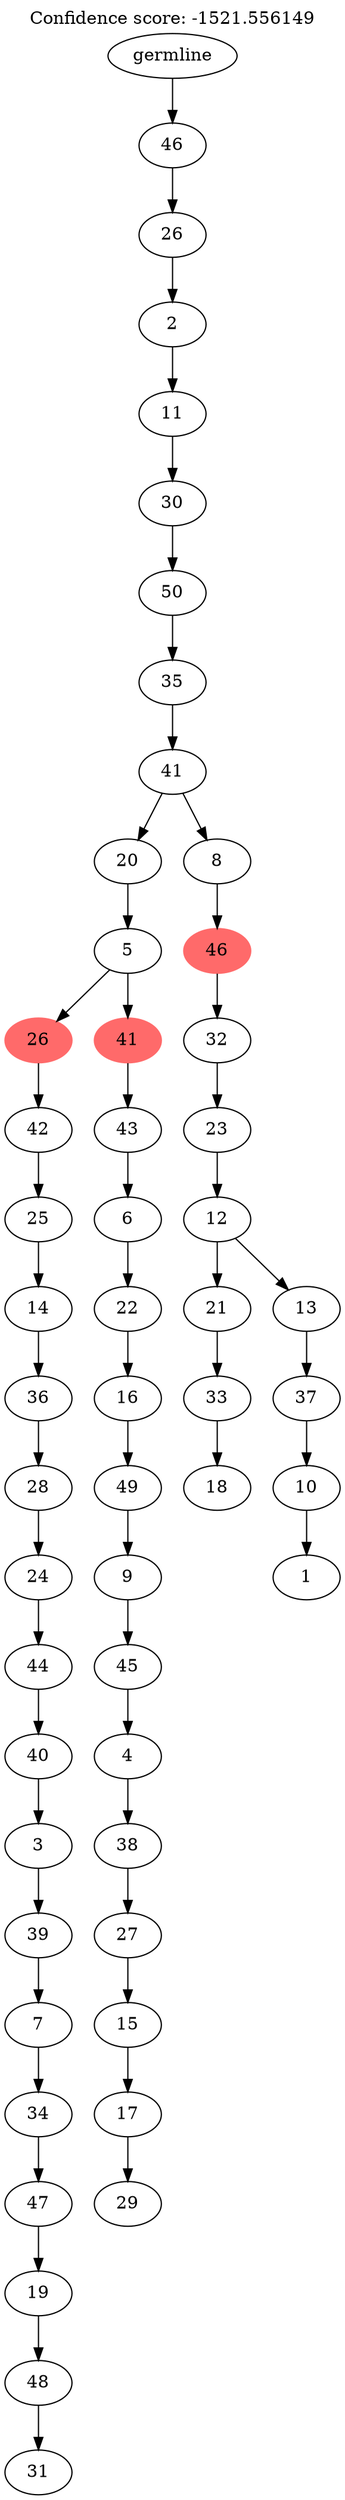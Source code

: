 digraph g {
	"52" -> "53";
	"53" [label="31"];
	"51" -> "52";
	"52" [label="48"];
	"50" -> "51";
	"51" [label="19"];
	"49" -> "50";
	"50" [label="47"];
	"48" -> "49";
	"49" [label="34"];
	"47" -> "48";
	"48" [label="7"];
	"46" -> "47";
	"47" [label="39"];
	"45" -> "46";
	"46" [label="3"];
	"44" -> "45";
	"45" [label="40"];
	"43" -> "44";
	"44" [label="44"];
	"42" -> "43";
	"43" [label="24"];
	"41" -> "42";
	"42" [label="28"];
	"40" -> "41";
	"41" [label="36"];
	"39" -> "40";
	"40" [label="14"];
	"38" -> "39";
	"39" [label="25"];
	"37" -> "38";
	"38" [label="42"];
	"35" -> "36";
	"36" [label="29"];
	"34" -> "35";
	"35" [label="17"];
	"33" -> "34";
	"34" [label="15"];
	"32" -> "33";
	"33" [label="27"];
	"31" -> "32";
	"32" [label="38"];
	"30" -> "31";
	"31" [label="4"];
	"29" -> "30";
	"30" [label="45"];
	"28" -> "29";
	"29" [label="9"];
	"27" -> "28";
	"28" [label="49"];
	"26" -> "27";
	"27" [label="16"];
	"25" -> "26";
	"26" [label="22"];
	"24" -> "25";
	"25" [label="6"];
	"23" -> "24";
	"24" [label="43"];
	"22" -> "23";
	"23" [color=indianred1, style=filled, label="41"];
	"22" -> "37";
	"37" [color=indianred1, style=filled, label="26"];
	"21" -> "22";
	"22" [label="5"];
	"19" -> "20";
	"20" [label="18"];
	"18" -> "19";
	"19" [label="33"];
	"16" -> "17";
	"17" [label="1"];
	"15" -> "16";
	"16" [label="10"];
	"14" -> "15";
	"15" [label="37"];
	"13" -> "14";
	"14" [label="13"];
	"13" -> "18";
	"18" [label="21"];
	"12" -> "13";
	"13" [label="12"];
	"11" -> "12";
	"12" [label="23"];
	"10" -> "11";
	"11" [label="32"];
	"9" -> "10";
	"10" [color=indianred1, style=filled, label="46"];
	"8" -> "9";
	"9" [label="8"];
	"8" -> "21";
	"21" [label="20"];
	"7" -> "8";
	"8" [label="41"];
	"6" -> "7";
	"7" [label="35"];
	"5" -> "6";
	"6" [label="50"];
	"4" -> "5";
	"5" [label="30"];
	"3" -> "4";
	"4" [label="11"];
	"2" -> "3";
	"3" [label="2"];
	"1" -> "2";
	"2" [label="26"];
	"0" -> "1";
	"1" [label="46"];
	"0" [label="germline"];
	labelloc="t";
	label="Confidence score: -1521.556149";
}
